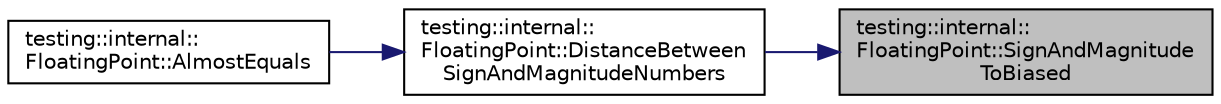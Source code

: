 digraph "testing::internal::FloatingPoint::SignAndMagnitudeToBiased"
{
 // LATEX_PDF_SIZE
  bgcolor="transparent";
  edge [fontname="Helvetica",fontsize="10",labelfontname="Helvetica",labelfontsize="10"];
  node [fontname="Helvetica",fontsize="10",shape=record];
  rankdir="RL";
  Node1 [label="testing::internal::\lFloatingPoint::SignAndMagnitude\lToBiased",height=0.2,width=0.4,color="black", fillcolor="grey75", style="filled", fontcolor="black",tooltip=" "];
  Node1 -> Node2 [dir="back",color="midnightblue",fontsize="10",style="solid",fontname="Helvetica"];
  Node2 [label="testing::internal::\lFloatingPoint::DistanceBetween\lSignAndMagnitudeNumbers",height=0.2,width=0.4,color="black",URL="$classtesting_1_1internal_1_1FloatingPoint.html#afe00f9f26ad2929a061f7e07b8a5071a",tooltip=" "];
  Node2 -> Node3 [dir="back",color="midnightblue",fontsize="10",style="solid",fontname="Helvetica"];
  Node3 [label="testing::internal::\lFloatingPoint::AlmostEquals",height=0.2,width=0.4,color="black",URL="$classtesting_1_1internal_1_1FloatingPoint.html#a965214c1af2f9ac5adb1393794aa81e5",tooltip=" "];
}
